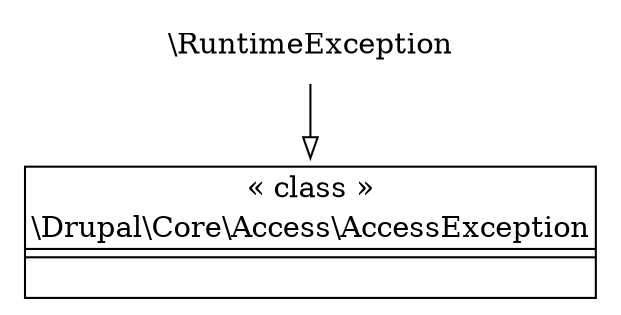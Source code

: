 digraph "Class Diagram" {
  node [shape=plaintext]
  "\\Drupal\\Core\\Access\\AccessException" [
    label=<
<table border="1" cellpadding="2" cellspacing="0" cellborder="0">
<tr><td align="center">&laquo; class &raquo;</td></tr>
<tr><td align="center" title="class AccessException">\\Drupal\\Core\\Access\\AccessException</td></tr><hr />
<tr><td></td></tr>
<hr />
<tr><td>&nbsp;</td></tr>
</table>
  >
  ];
"\\RuntimeException" -> "\\Drupal\\Core\\Access\\AccessException" [arrowhead="empty"];

}